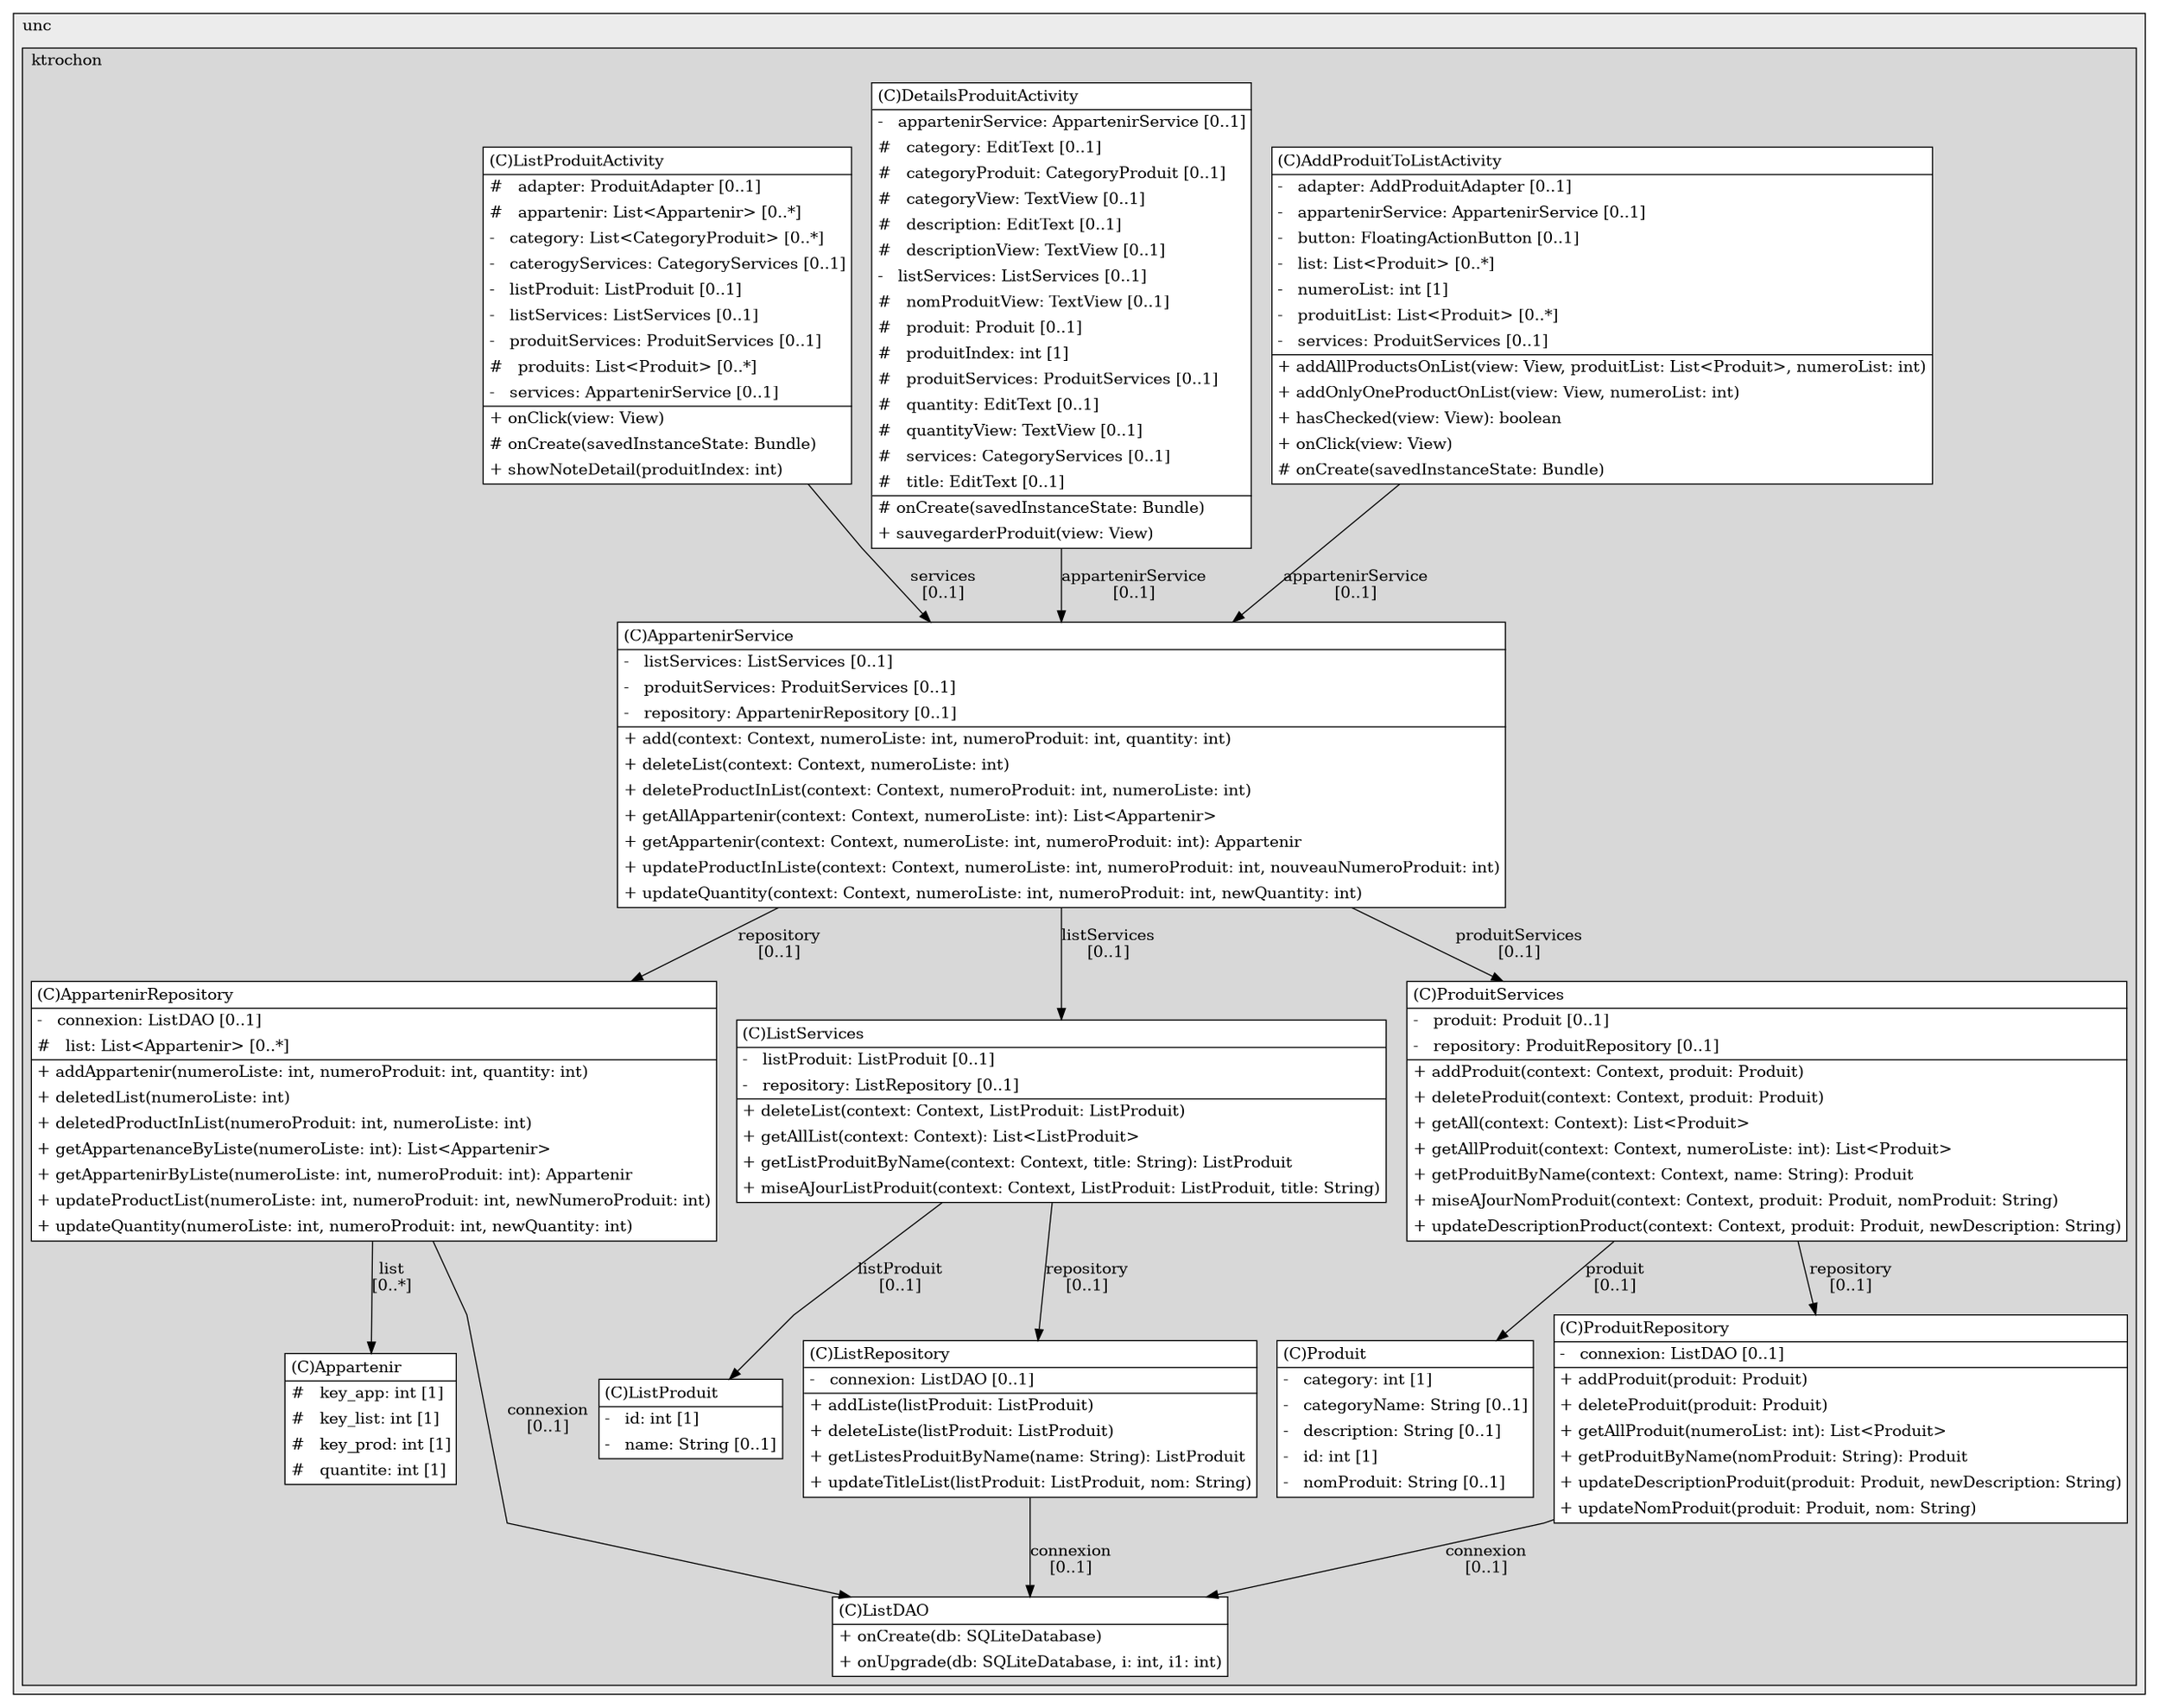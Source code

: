 @startuml

/' diagram meta data start
config=StructureConfiguration;
{
  "projectClassification": {
    "searchMode": "OpenProject", // OpenProject, AllProjects
    "includedProjects": "",
    "pathEndKeywords": "*.impl",
    "isClientPath": "",
    "isClientName": "",
    "isTestPath": "",
    "isTestName": "",
    "isMappingPath": "",
    "isMappingName": "",
    "isDataAccessPath": "",
    "isDataAccessName": "",
    "isDataStructurePath": "",
    "isDataStructureName": "",
    "isInterfaceStructuresPath": "",
    "isInterfaceStructuresName": "",
    "isEntryPointPath": "",
    "isEntryPointName": "",
    "treatFinalFieldsAsMandatory": false
  },
  "graphRestriction": {
    "classPackageExcludeFilter": "",
    "classPackageIncludeFilter": "",
    "classNameExcludeFilter": "",
    "classNameIncludeFilter": "",
    "methodNameExcludeFilter": "",
    "methodNameIncludeFilter": "",
    "removeByInheritance": "", // inheritance/annotation based filtering is done in a second step
    "removeByAnnotation": "",
    "removeByClassPackage": "", // cleanup the graph after inheritance/annotation based filtering is done
    "removeByClassName": "",
    "cutMappings": false,
    "cutEnum": true,
    "cutTests": true,
    "cutClient": true,
    "cutDataAccess": false,
    "cutInterfaceStructures": false,
    "cutDataStructures": false,
    "cutGetterAndSetter": true,
    "cutConstructors": true
  },
  "graphTraversal": {
    "forwardDepth": 6,
    "backwardDepth": 6,
    "classPackageExcludeFilter": "",
    "classPackageIncludeFilter": "",
    "classNameExcludeFilter": "",
    "classNameIncludeFilter": "",
    "methodNameExcludeFilter": "",
    "methodNameIncludeFilter": "",
    "hideMappings": false,
    "hideDataStructures": false,
    "hidePrivateMethods": true,
    "hideInterfaceCalls": true, // indirection: implementation -> interface (is hidden) -> implementation
    "onlyShowApplicationEntryPoints": false, // root node is included
    "useMethodCallsForStructureDiagram": "ForwardOnly" // ForwardOnly, BothDirections, No
  },
  "details": {
    "aggregation": "GroupByClass", // ByClass, GroupByClass, None
    "showClassGenericTypes": true,
    "showMethods": true,
    "showMethodParameterNames": true,
    "showMethodParameterTypes": true,
    "showMethodReturnType": true,
    "showPackageLevels": 2,
    "showDetailedClassStructure": true
  },
  "rootClass": "nc.unc.ktrochon.pocketlist.service.AppartenirService",
  "extensionCallbackMethod": "" // qualified.class.name#methodName - signature: public static String method(String)
}
diagram meta data end '/



digraph g {
    rankdir="TB"
    splines=polyline
    

'nodes 
subgraph cluster_115946 { 
   	label=unc
	labeljust=l
	fillcolor="#ececec"
	style=filled
   
   subgraph cluster_949228562 { 
   	label=ktrochon
	labeljust=l
	fillcolor="#d8d8d8"
	style=filled
   
   AddProduitToListActivity1243990011[
	label=<<TABLE BORDER="1" CELLBORDER="0" CELLPADDING="4" CELLSPACING="0">
<TR><TD ALIGN="LEFT" >(C)AddProduitToListActivity</TD></TR>
<HR/>
<TR><TD ALIGN="LEFT" >-   adapter: AddProduitAdapter [0..1]</TD></TR>
<TR><TD ALIGN="LEFT" >-   appartenirService: AppartenirService [0..1]</TD></TR>
<TR><TD ALIGN="LEFT" >-   button: FloatingActionButton [0..1]</TD></TR>
<TR><TD ALIGN="LEFT" >-   list: List&lt;Produit&gt; [0..*]</TD></TR>
<TR><TD ALIGN="LEFT" >-   numeroList: int [1]</TD></TR>
<TR><TD ALIGN="LEFT" >-   produitList: List&lt;Produit&gt; [0..*]</TD></TR>
<TR><TD ALIGN="LEFT" >-   services: ProduitServices [0..1]</TD></TR>
<HR/>
<TR><TD ALIGN="LEFT" >+ addAllProductsOnList(view: View, produitList: List&lt;Produit&gt;, numeroList: int)</TD></TR>
<TR><TD ALIGN="LEFT" >+ addOnlyOneProductOnList(view: View, numeroList: int)</TD></TR>
<TR><TD ALIGN="LEFT" >+ hasChecked(view: View): boolean</TD></TR>
<TR><TD ALIGN="LEFT" >+ onClick(view: View)</TD></TR>
<TR><TD ALIGN="LEFT" ># onCreate(savedInstanceState: Bundle)</TD></TR>
</TABLE>>
	style=filled
	margin=0
	shape=plaintext
	fillcolor="#FFFFFF"
];

Appartenir165667126[
	label=<<TABLE BORDER="1" CELLBORDER="0" CELLPADDING="4" CELLSPACING="0">
<TR><TD ALIGN="LEFT" >(C)Appartenir</TD></TR>
<HR/>
<TR><TD ALIGN="LEFT" >#   key_app: int [1]</TD></TR>
<TR><TD ALIGN="LEFT" >#   key_list: int [1]</TD></TR>
<TR><TD ALIGN="LEFT" >#   key_prod: int [1]</TD></TR>
<TR><TD ALIGN="LEFT" >#   quantite: int [1]</TD></TR>
</TABLE>>
	style=filled
	margin=0
	shape=plaintext
	fillcolor="#FFFFFF"
];

AppartenirRepository886306589[
	label=<<TABLE BORDER="1" CELLBORDER="0" CELLPADDING="4" CELLSPACING="0">
<TR><TD ALIGN="LEFT" >(C)AppartenirRepository</TD></TR>
<HR/>
<TR><TD ALIGN="LEFT" >-   connexion: ListDAO [0..1]</TD></TR>
<TR><TD ALIGN="LEFT" >#   list: List&lt;Appartenir&gt; [0..*]</TD></TR>
<HR/>
<TR><TD ALIGN="LEFT" >+ addAppartenir(numeroListe: int, numeroProduit: int, quantity: int)</TD></TR>
<TR><TD ALIGN="LEFT" >+ deletedList(numeroListe: int)</TD></TR>
<TR><TD ALIGN="LEFT" >+ deletedProductInList(numeroProduit: int, numeroListe: int)</TD></TR>
<TR><TD ALIGN="LEFT" >+ getAppartenanceByListe(numeroListe: int): List&lt;Appartenir&gt;</TD></TR>
<TR><TD ALIGN="LEFT" >+ getAppartenirByListe(numeroListe: int, numeroProduit: int): Appartenir</TD></TR>
<TR><TD ALIGN="LEFT" >+ updateProductList(numeroListe: int, numeroProduit: int, newNumeroProduit: int)</TD></TR>
<TR><TD ALIGN="LEFT" >+ updateQuantity(numeroListe: int, numeroProduit: int, newQuantity: int)</TD></TR>
</TABLE>>
	style=filled
	margin=0
	shape=plaintext
	fillcolor="#FFFFFF"
];

AppartenirService121729986[
	label=<<TABLE BORDER="1" CELLBORDER="0" CELLPADDING="4" CELLSPACING="0">
<TR><TD ALIGN="LEFT" >(C)AppartenirService</TD></TR>
<HR/>
<TR><TD ALIGN="LEFT" >-   listServices: ListServices [0..1]</TD></TR>
<TR><TD ALIGN="LEFT" >-   produitServices: ProduitServices [0..1]</TD></TR>
<TR><TD ALIGN="LEFT" >-   repository: AppartenirRepository [0..1]</TD></TR>
<HR/>
<TR><TD ALIGN="LEFT" >+ add(context: Context, numeroListe: int, numeroProduit: int, quantity: int)</TD></TR>
<TR><TD ALIGN="LEFT" >+ deleteList(context: Context, numeroListe: int)</TD></TR>
<TR><TD ALIGN="LEFT" >+ deleteProductInList(context: Context, numeroProduit: int, numeroListe: int)</TD></TR>
<TR><TD ALIGN="LEFT" >+ getAllAppartenir(context: Context, numeroListe: int): List&lt;Appartenir&gt;</TD></TR>
<TR><TD ALIGN="LEFT" >+ getAppartenir(context: Context, numeroListe: int, numeroProduit: int): Appartenir</TD></TR>
<TR><TD ALIGN="LEFT" >+ updateProductInListe(context: Context, numeroListe: int, numeroProduit: int, nouveauNumeroProduit: int)</TD></TR>
<TR><TD ALIGN="LEFT" >+ updateQuantity(context: Context, numeroListe: int, numeroProduit: int, newQuantity: int)</TD></TR>
</TABLE>>
	style=filled
	margin=0
	shape=plaintext
	fillcolor="#FFFFFF"
];

DetailsProduitActivity1243990011[
	label=<<TABLE BORDER="1" CELLBORDER="0" CELLPADDING="4" CELLSPACING="0">
<TR><TD ALIGN="LEFT" >(C)DetailsProduitActivity</TD></TR>
<HR/>
<TR><TD ALIGN="LEFT" >-   appartenirService: AppartenirService [0..1]</TD></TR>
<TR><TD ALIGN="LEFT" >#   category: EditText [0..1]</TD></TR>
<TR><TD ALIGN="LEFT" >#   categoryProduit: CategoryProduit [0..1]</TD></TR>
<TR><TD ALIGN="LEFT" >#   categoryView: TextView [0..1]</TD></TR>
<TR><TD ALIGN="LEFT" >#   description: EditText [0..1]</TD></TR>
<TR><TD ALIGN="LEFT" >#   descriptionView: TextView [0..1]</TD></TR>
<TR><TD ALIGN="LEFT" >-   listServices: ListServices [0..1]</TD></TR>
<TR><TD ALIGN="LEFT" >#   nomProduitView: TextView [0..1]</TD></TR>
<TR><TD ALIGN="LEFT" >#   produit: Produit [0..1]</TD></TR>
<TR><TD ALIGN="LEFT" >#   produitIndex: int [1]</TD></TR>
<TR><TD ALIGN="LEFT" >#   produitServices: ProduitServices [0..1]</TD></TR>
<TR><TD ALIGN="LEFT" >#   quantity: EditText [0..1]</TD></TR>
<TR><TD ALIGN="LEFT" >#   quantityView: TextView [0..1]</TD></TR>
<TR><TD ALIGN="LEFT" >#   services: CategoryServices [0..1]</TD></TR>
<TR><TD ALIGN="LEFT" >#   title: EditText [0..1]</TD></TR>
<HR/>
<TR><TD ALIGN="LEFT" ># onCreate(savedInstanceState: Bundle)</TD></TR>
<TR><TD ALIGN="LEFT" >+ sauvegarderProduit(view: View)</TD></TR>
</TABLE>>
	style=filled
	margin=0
	shape=plaintext
	fillcolor="#FFFFFF"
];

ListDAO1311685889[
	label=<<TABLE BORDER="1" CELLBORDER="0" CELLPADDING="4" CELLSPACING="0">
<TR><TD ALIGN="LEFT" >(C)ListDAO</TD></TR>
<HR/>
<TR><TD ALIGN="LEFT" >+ onCreate(db: SQLiteDatabase)</TD></TR>
<TR><TD ALIGN="LEFT" >+ onUpgrade(db: SQLiteDatabase, i: int, i1: int)</TD></TR>
</TABLE>>
	style=filled
	margin=0
	shape=plaintext
	fillcolor="#FFFFFF"
];

ListProduit165667126[
	label=<<TABLE BORDER="1" CELLBORDER="0" CELLPADDING="4" CELLSPACING="0">
<TR><TD ALIGN="LEFT" >(C)ListProduit</TD></TR>
<HR/>
<TR><TD ALIGN="LEFT" >-   id: int [1]</TD></TR>
<TR><TD ALIGN="LEFT" >-   name: String [0..1]</TD></TR>
</TABLE>>
	style=filled
	margin=0
	shape=plaintext
	fillcolor="#FFFFFF"
];

ListProduitActivity1243990011[
	label=<<TABLE BORDER="1" CELLBORDER="0" CELLPADDING="4" CELLSPACING="0">
<TR><TD ALIGN="LEFT" >(C)ListProduitActivity</TD></TR>
<HR/>
<TR><TD ALIGN="LEFT" >#   adapter: ProduitAdapter [0..1]</TD></TR>
<TR><TD ALIGN="LEFT" >#   appartenir: List&lt;Appartenir&gt; [0..*]</TD></TR>
<TR><TD ALIGN="LEFT" >-   category: List&lt;CategoryProduit&gt; [0..*]</TD></TR>
<TR><TD ALIGN="LEFT" >-   caterogyServices: CategoryServices [0..1]</TD></TR>
<TR><TD ALIGN="LEFT" >-   listProduit: ListProduit [0..1]</TD></TR>
<TR><TD ALIGN="LEFT" >-   listServices: ListServices [0..1]</TD></TR>
<TR><TD ALIGN="LEFT" >-   produitServices: ProduitServices [0..1]</TD></TR>
<TR><TD ALIGN="LEFT" >#   produits: List&lt;Produit&gt; [0..*]</TD></TR>
<TR><TD ALIGN="LEFT" >-   services: AppartenirService [0..1]</TD></TR>
<HR/>
<TR><TD ALIGN="LEFT" >+ onClick(view: View)</TD></TR>
<TR><TD ALIGN="LEFT" ># onCreate(savedInstanceState: Bundle)</TD></TR>
<TR><TD ALIGN="LEFT" >+ showNoteDetail(produitIndex: int)</TD></TR>
</TABLE>>
	style=filled
	margin=0
	shape=plaintext
	fillcolor="#FFFFFF"
];

ListRepository886306589[
	label=<<TABLE BORDER="1" CELLBORDER="0" CELLPADDING="4" CELLSPACING="0">
<TR><TD ALIGN="LEFT" >(C)ListRepository</TD></TR>
<HR/>
<TR><TD ALIGN="LEFT" >-   connexion: ListDAO [0..1]</TD></TR>
<HR/>
<TR><TD ALIGN="LEFT" >+ addListe(listProduit: ListProduit)</TD></TR>
<TR><TD ALIGN="LEFT" >+ deleteListe(listProduit: ListProduit)</TD></TR>
<TR><TD ALIGN="LEFT" >+ getListesProduitByName(name: String): ListProduit</TD></TR>
<TR><TD ALIGN="LEFT" >+ updateTitleList(listProduit: ListProduit, nom: String)</TD></TR>
</TABLE>>
	style=filled
	margin=0
	shape=plaintext
	fillcolor="#FFFFFF"
];

ListServices121729986[
	label=<<TABLE BORDER="1" CELLBORDER="0" CELLPADDING="4" CELLSPACING="0">
<TR><TD ALIGN="LEFT" >(C)ListServices</TD></TR>
<HR/>
<TR><TD ALIGN="LEFT" >-   listProduit: ListProduit [0..1]</TD></TR>
<TR><TD ALIGN="LEFT" >-   repository: ListRepository [0..1]</TD></TR>
<HR/>
<TR><TD ALIGN="LEFT" >+ deleteList(context: Context, ListProduit: ListProduit)</TD></TR>
<TR><TD ALIGN="LEFT" >+ getAllList(context: Context): List&lt;ListProduit&gt;</TD></TR>
<TR><TD ALIGN="LEFT" >+ getListProduitByName(context: Context, title: String): ListProduit</TD></TR>
<TR><TD ALIGN="LEFT" >+ miseAJourListProduit(context: Context, ListProduit: ListProduit, title: String)</TD></TR>
</TABLE>>
	style=filled
	margin=0
	shape=plaintext
	fillcolor="#FFFFFF"
];

Produit165667126[
	label=<<TABLE BORDER="1" CELLBORDER="0" CELLPADDING="4" CELLSPACING="0">
<TR><TD ALIGN="LEFT" >(C)Produit</TD></TR>
<HR/>
<TR><TD ALIGN="LEFT" >-   category: int [1]</TD></TR>
<TR><TD ALIGN="LEFT" >-   categoryName: String [0..1]</TD></TR>
<TR><TD ALIGN="LEFT" >-   description: String [0..1]</TD></TR>
<TR><TD ALIGN="LEFT" >-   id: int [1]</TD></TR>
<TR><TD ALIGN="LEFT" >-   nomProduit: String [0..1]</TD></TR>
</TABLE>>
	style=filled
	margin=0
	shape=plaintext
	fillcolor="#FFFFFF"
];

ProduitRepository886306589[
	label=<<TABLE BORDER="1" CELLBORDER="0" CELLPADDING="4" CELLSPACING="0">
<TR><TD ALIGN="LEFT" >(C)ProduitRepository</TD></TR>
<HR/>
<TR><TD ALIGN="LEFT" >-   connexion: ListDAO [0..1]</TD></TR>
<HR/>
<TR><TD ALIGN="LEFT" >+ addProduit(produit: Produit)</TD></TR>
<TR><TD ALIGN="LEFT" >+ deleteProduit(produit: Produit)</TD></TR>
<TR><TD ALIGN="LEFT" >+ getAllProduit(numeroList: int): List&lt;Produit&gt;</TD></TR>
<TR><TD ALIGN="LEFT" >+ getProduitByName(nomProduit: String): Produit</TD></TR>
<TR><TD ALIGN="LEFT" >+ updateDescriptionProduit(produit: Produit, newDescription: String)</TD></TR>
<TR><TD ALIGN="LEFT" >+ updateNomProduit(produit: Produit, nom: String)</TD></TR>
</TABLE>>
	style=filled
	margin=0
	shape=plaintext
	fillcolor="#FFFFFF"
];

ProduitServices121729986[
	label=<<TABLE BORDER="1" CELLBORDER="0" CELLPADDING="4" CELLSPACING="0">
<TR><TD ALIGN="LEFT" >(C)ProduitServices</TD></TR>
<HR/>
<TR><TD ALIGN="LEFT" >-   produit: Produit [0..1]</TD></TR>
<TR><TD ALIGN="LEFT" >-   repository: ProduitRepository [0..1]</TD></TR>
<HR/>
<TR><TD ALIGN="LEFT" >+ addProduit(context: Context, produit: Produit)</TD></TR>
<TR><TD ALIGN="LEFT" >+ deleteProduit(context: Context, produit: Produit)</TD></TR>
<TR><TD ALIGN="LEFT" >+ getAll(context: Context): List&lt;Produit&gt;</TD></TR>
<TR><TD ALIGN="LEFT" >+ getAllProduit(context: Context, numeroListe: int): List&lt;Produit&gt;</TD></TR>
<TR><TD ALIGN="LEFT" >+ getProduitByName(context: Context, name: String): Produit</TD></TR>
<TR><TD ALIGN="LEFT" >+ miseAJourNomProduit(context: Context, produit: Produit, nomProduit: String)</TD></TR>
<TR><TD ALIGN="LEFT" >+ updateDescriptionProduct(context: Context, produit: Produit, newDescription: String)</TD></TR>
</TABLE>>
	style=filled
	margin=0
	shape=plaintext
	fillcolor="#FFFFFF"
];
} 
} 

'edges    
AddProduitToListActivity1243990011 -> AppartenirService121729986[label="appartenirService
[0..1]"];
AppartenirRepository886306589 -> Appartenir165667126[label="list
[0..*]"];
AppartenirRepository886306589 -> ListDAO1311685889[label="connexion
[0..1]"];
AppartenirService121729986 -> AppartenirRepository886306589[label="repository
[0..1]"];
AppartenirService121729986 -> ListServices121729986[label="listServices
[0..1]"];
AppartenirService121729986 -> ProduitServices121729986[label="produitServices
[0..1]"];
DetailsProduitActivity1243990011 -> AppartenirService121729986[label="appartenirService
[0..1]"];
ListProduitActivity1243990011 -> AppartenirService121729986[label="services
[0..1]"];
ListRepository886306589 -> ListDAO1311685889[label="connexion
[0..1]"];
ListServices121729986 -> ListProduit165667126[label="listProduit
[0..1]"];
ListServices121729986 -> ListRepository886306589[label="repository
[0..1]"];
ProduitRepository886306589 -> ListDAO1311685889[label="connexion
[0..1]"];
ProduitServices121729986 -> Produit165667126[label="produit
[0..1]"];
ProduitServices121729986 -> ProduitRepository886306589[label="repository
[0..1]"];
    
}
@enduml